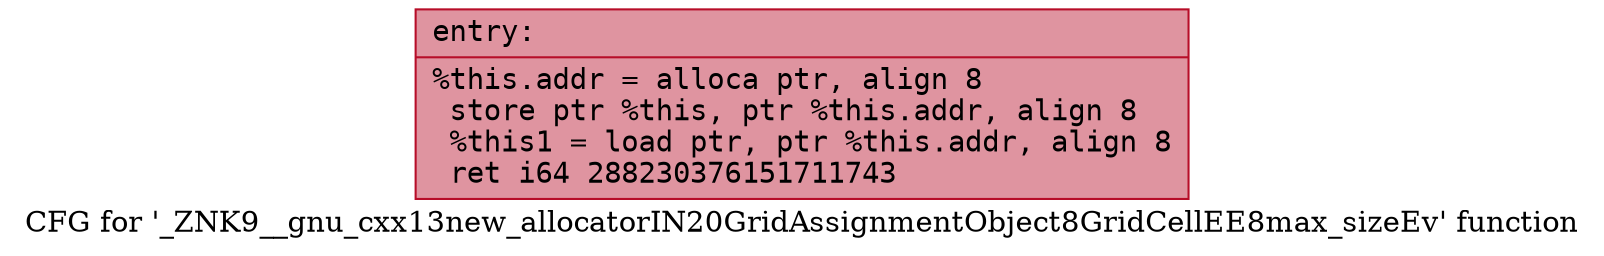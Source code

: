 digraph "CFG for '_ZNK9__gnu_cxx13new_allocatorIN20GridAssignmentObject8GridCellEE8max_sizeEv' function" {
	label="CFG for '_ZNK9__gnu_cxx13new_allocatorIN20GridAssignmentObject8GridCellEE8max_sizeEv' function";

	Node0x56461944d0b0 [shape=record,color="#b70d28ff", style=filled, fillcolor="#b70d2870" fontname="Courier",label="{entry:\l|  %this.addr = alloca ptr, align 8\l  store ptr %this, ptr %this.addr, align 8\l  %this1 = load ptr, ptr %this.addr, align 8\l  ret i64 288230376151711743\l}"];
}
